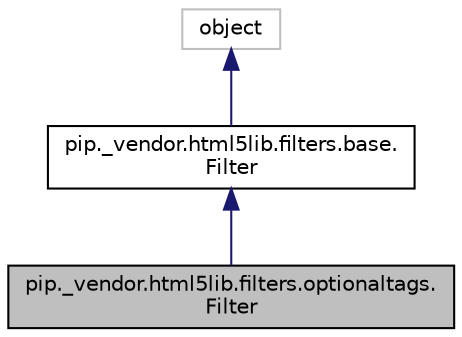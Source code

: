 digraph "pip._vendor.html5lib.filters.optionaltags.Filter"
{
 // LATEX_PDF_SIZE
  edge [fontname="Helvetica",fontsize="10",labelfontname="Helvetica",labelfontsize="10"];
  node [fontname="Helvetica",fontsize="10",shape=record];
  Node1 [label="pip._vendor.html5lib.filters.optionaltags.\lFilter",height=0.2,width=0.4,color="black", fillcolor="grey75", style="filled", fontcolor="black",tooltip=" "];
  Node2 -> Node1 [dir="back",color="midnightblue",fontsize="10",style="solid"];
  Node2 [label="pip._vendor.html5lib.filters.base.\lFilter",height=0.2,width=0.4,color="black", fillcolor="white", style="filled",URL="$classpip_1_1__vendor_1_1html5lib_1_1filters_1_1base_1_1Filter.html",tooltip=" "];
  Node3 -> Node2 [dir="back",color="midnightblue",fontsize="10",style="solid"];
  Node3 [label="object",height=0.2,width=0.4,color="grey75", fillcolor="white", style="filled",tooltip=" "];
}
